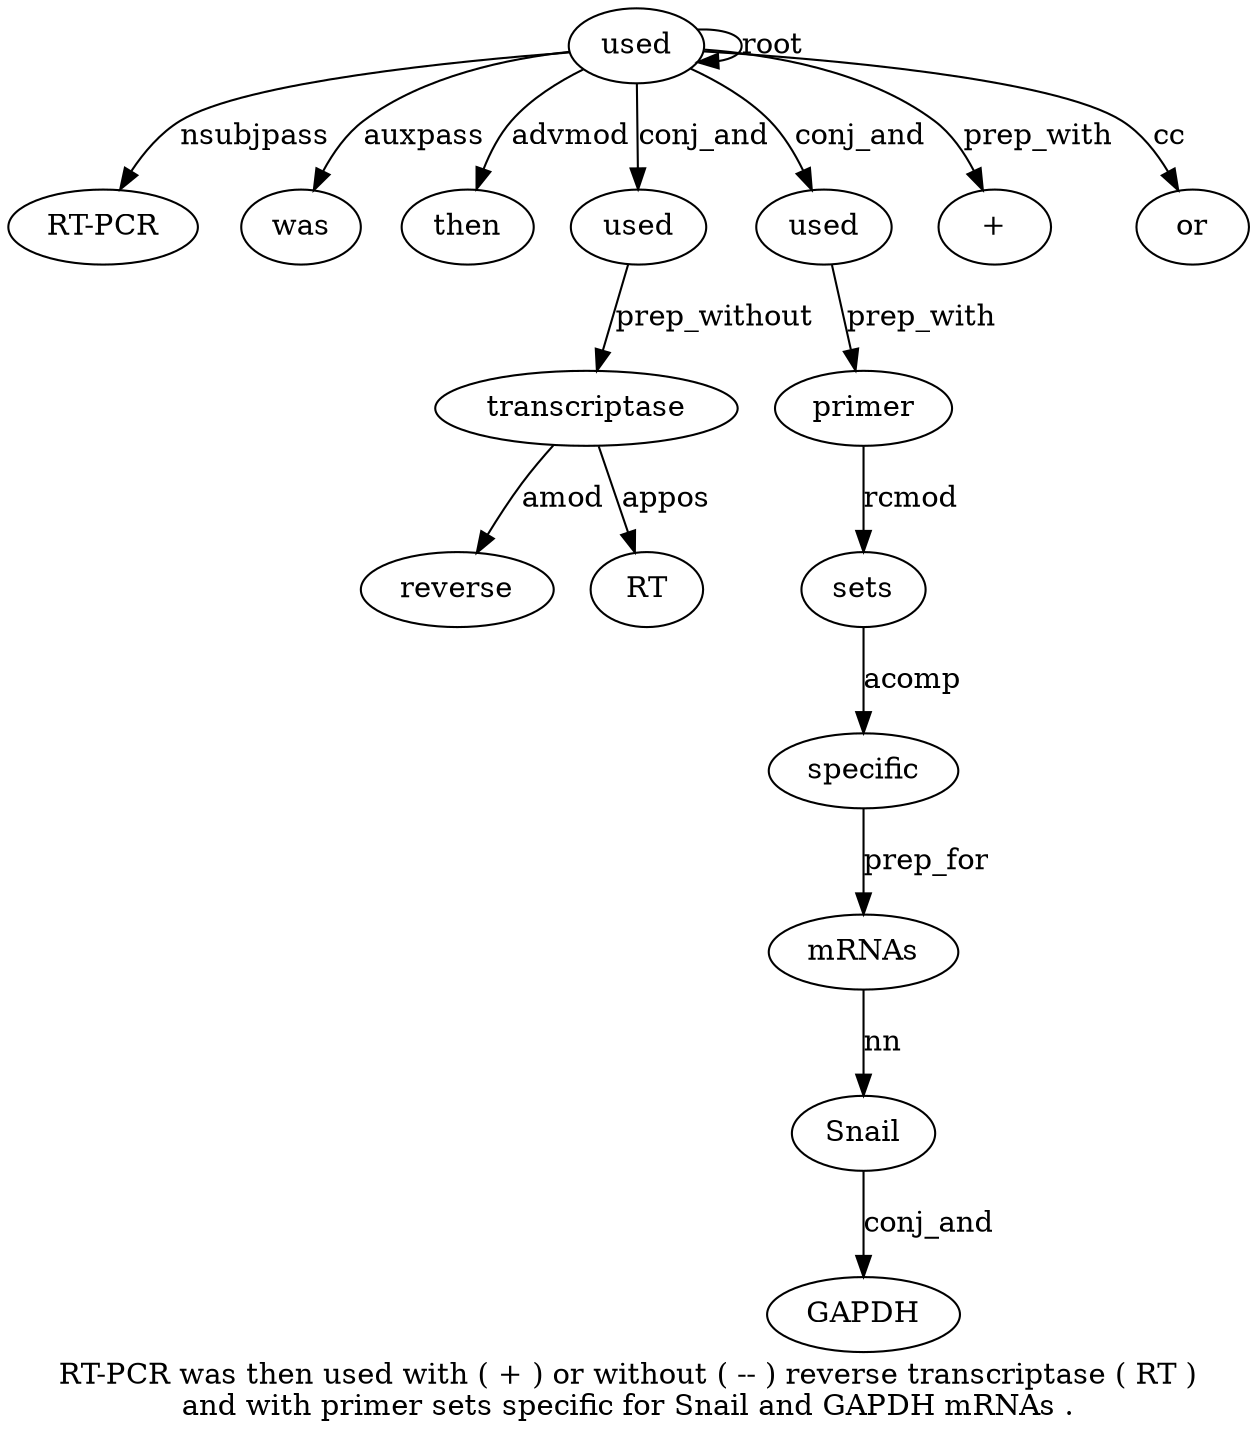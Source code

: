 digraph "RT-PCR was then used with ( + ) or without ( -- ) reverse transcriptase ( RT ) and with primer sets specific for Snail and GAPDH mRNAs ." {
label="RT-PCR was then used with ( + ) or without ( -- ) reverse transcriptase ( RT )
and with primer sets specific for Snail and GAPDH mRNAs .";
used4 [style=filled, fillcolor=white, label=used];
"RT-PCR1" [style=filled, fillcolor=white, label="RT-PCR"];
used4 -> "RT-PCR1"  [label=nsubjpass];
was2 [style=filled, fillcolor=white, label=was];
used4 -> was2  [label=auxpass];
then3 [style=filled, fillcolor=white, label=then];
used4 -> then3  [label=advmod];
used4 -> used4  [label=root];
"used4'" [style=filled, fillcolor=white, label=used];
used4 -> "used4'"  [label=conj_and];
"used4''" [style=filled, fillcolor=white, label=used];
used4 -> "used4''"  [label=conj_and];
"+7" [style=filled, fillcolor=white, label="+"];
used4 -> "+7"  [label=prep_with];
or9 [style=filled, fillcolor=white, label=or];
used4 -> or9  [label=cc];
transcriptase15 [style=filled, fillcolor=white, label=transcriptase];
reverse14 [style=filled, fillcolor=white, label=reverse];
transcriptase15 -> reverse14  [label=amod];
"used4'" -> transcriptase15  [label=prep_without];
RT17 [style=filled, fillcolor=white, label=RT];
transcriptase15 -> RT17  [label=appos];
primer21 [style=filled, fillcolor=white, label=primer];
"used4''" -> primer21  [label=prep_with];
sets22 [style=filled, fillcolor=white, label=sets];
primer21 -> sets22  [label=rcmod];
specific23 [style=filled, fillcolor=white, label=specific];
sets22 -> specific23  [label=acomp];
mRNAs28 [style=filled, fillcolor=white, label=mRNAs];
Snail25 [style=filled, fillcolor=white, label=Snail];
mRNAs28 -> Snail25  [label=nn];
GAPDH27 [style=filled, fillcolor=white, label=GAPDH];
Snail25 -> GAPDH27  [label=conj_and];
specific23 -> mRNAs28  [label=prep_for];
}
